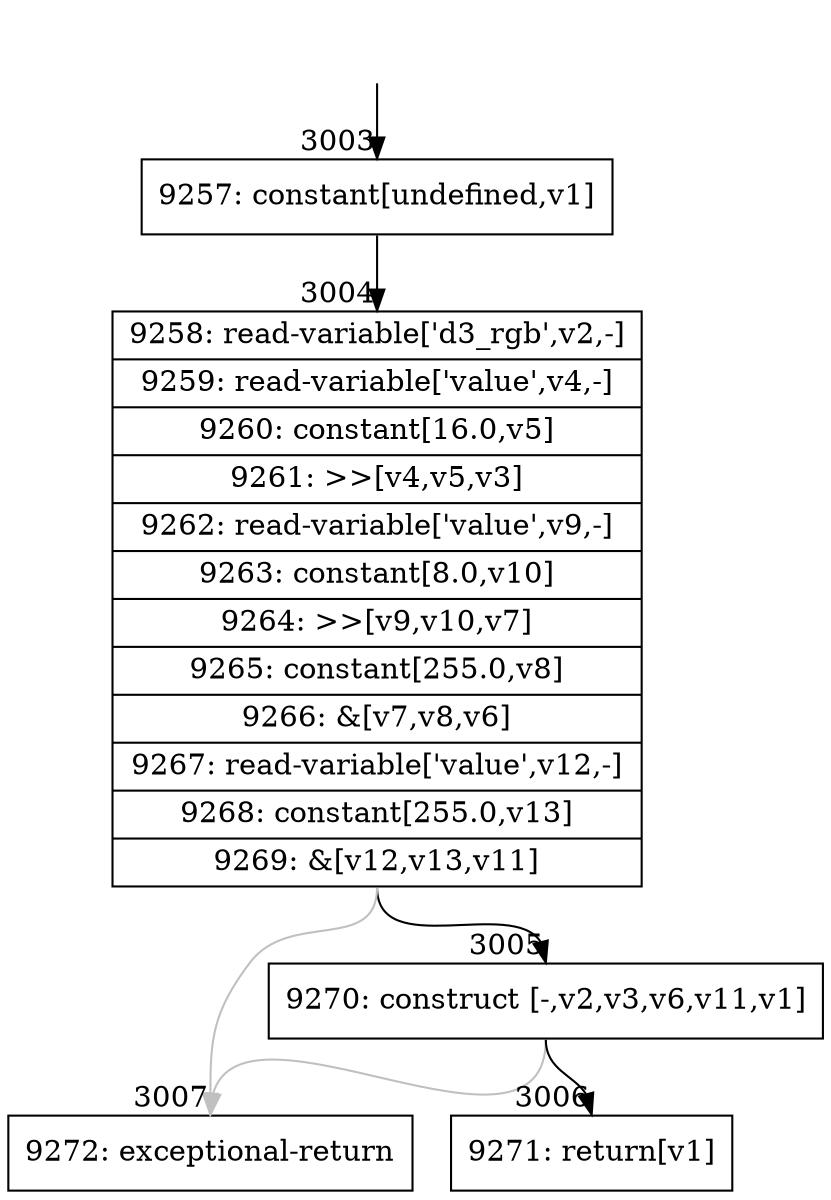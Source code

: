 digraph {
rankdir="TD"
BB_entry283[shape=none,label=""];
BB_entry283 -> BB3003 [tailport=s, headport=n, headlabel="    3003"]
BB3003 [shape=record label="{9257: constant[undefined,v1]}" ] 
BB3003 -> BB3004 [tailport=s, headport=n, headlabel="      3004"]
BB3004 [shape=record label="{9258: read-variable['d3_rgb',v2,-]|9259: read-variable['value',v4,-]|9260: constant[16.0,v5]|9261: \>\>[v4,v5,v3]|9262: read-variable['value',v9,-]|9263: constant[8.0,v10]|9264: \>\>[v9,v10,v7]|9265: constant[255.0,v8]|9266: &[v7,v8,v6]|9267: read-variable['value',v12,-]|9268: constant[255.0,v13]|9269: &[v12,v13,v11]}" ] 
BB3004 -> BB3005 [tailport=s, headport=n, headlabel="      3005"]
BB3004 -> BB3007 [tailport=s, headport=n, color=gray, headlabel="      3007"]
BB3005 [shape=record label="{9270: construct [-,v2,v3,v6,v11,v1]}" ] 
BB3005 -> BB3006 [tailport=s, headport=n, headlabel="      3006"]
BB3005 -> BB3007 [tailport=s, headport=n, color=gray]
BB3006 [shape=record label="{9271: return[v1]}" ] 
BB3007 [shape=record label="{9272: exceptional-return}" ] 
//#$~ 1673
}
